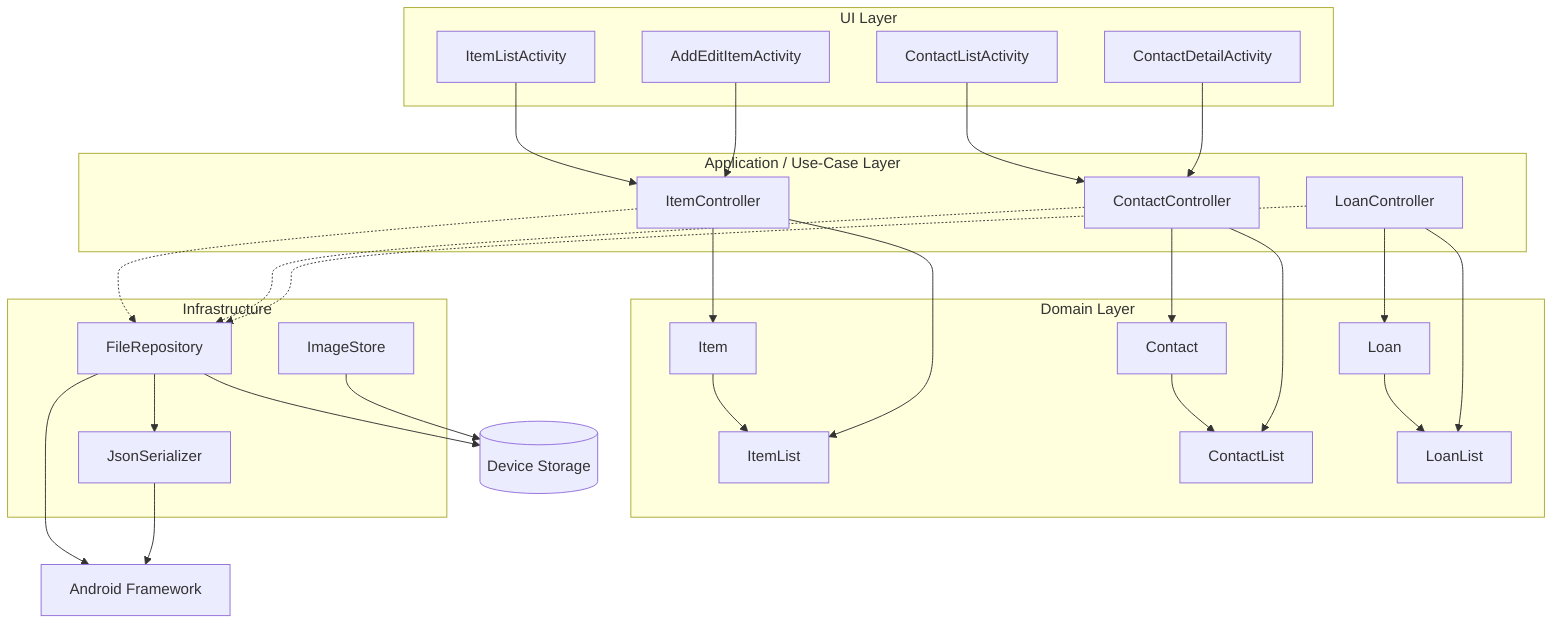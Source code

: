 flowchart TB
  subgraph UI[UI Layer]
    A[ItemListActivity]
    B[AddEditItemActivity]
    C[ContactListActivity]
    D[ContactDetailActivity]
  end

  subgraph APP[Application / Use-Case Layer]
    IC[ItemController]
    CC[ContactController]
    LC[LoanController]
  end

  subgraph DOMAIN[Domain Layer]
    I[Item] --> IL[ItemList]
    CT[Contact] --> CL[ContactList]
    L[Loan] --> LL[LoanList]
  end

  subgraph INFRA[Infrastructure]
    FR[FileRepository]
    JS[JsonSerializer]
    IS[ImageStore]
  end

  AFW[Android Framework]
  FS[(Device Storage)]

  %% UI uses services (controllers)
  A --> IC
  B --> IC
  C --> CC
  D --> CC

  %% Controllers manipulate domain
  IC --> I
  IC --> IL
  CC --> CT
  CC --> CL
  LC --> L
  LC --> LL

  %% Controllers require repositories
  IC -.-> FR
  CC -.-> FR
  LC -.-> FR

  %% Infra depends on Android + filesystem
  FR --> JS
  FR --> AFW
  JS --> AFW
  FR --> FS
  IS --> FS
